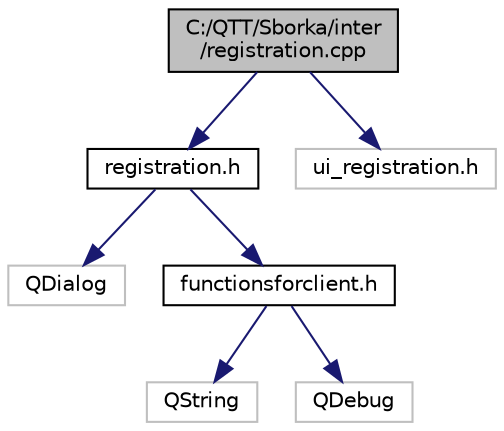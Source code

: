 digraph "C:/QTT/Sborka/inter/registration.cpp"
{
  edge [fontname="Helvetica",fontsize="10",labelfontname="Helvetica",labelfontsize="10"];
  node [fontname="Helvetica",fontsize="10",shape=record];
  Node0 [label="C:/QTT/Sborka/inter\l/registration.cpp",height=0.2,width=0.4,color="black", fillcolor="grey75", style="filled", fontcolor="black"];
  Node0 -> Node1 [color="midnightblue",fontsize="10",style="solid"];
  Node1 [label="registration.h",height=0.2,width=0.4,color="black", fillcolor="white", style="filled",URL="$registration_8h.html"];
  Node1 -> Node2 [color="midnightblue",fontsize="10",style="solid"];
  Node2 [label="QDialog",height=0.2,width=0.4,color="grey75", fillcolor="white", style="filled"];
  Node1 -> Node3 [color="midnightblue",fontsize="10",style="solid"];
  Node3 [label="functionsforclient.h",height=0.2,width=0.4,color="black", fillcolor="white", style="filled",URL="$functionsforclient_8h.html"];
  Node3 -> Node4 [color="midnightblue",fontsize="10",style="solid"];
  Node4 [label="QString",height=0.2,width=0.4,color="grey75", fillcolor="white", style="filled"];
  Node3 -> Node5 [color="midnightblue",fontsize="10",style="solid"];
  Node5 [label="QDebug",height=0.2,width=0.4,color="grey75", fillcolor="white", style="filled"];
  Node0 -> Node6 [color="midnightblue",fontsize="10",style="solid"];
  Node6 [label="ui_registration.h",height=0.2,width=0.4,color="grey75", fillcolor="white", style="filled"];
}
